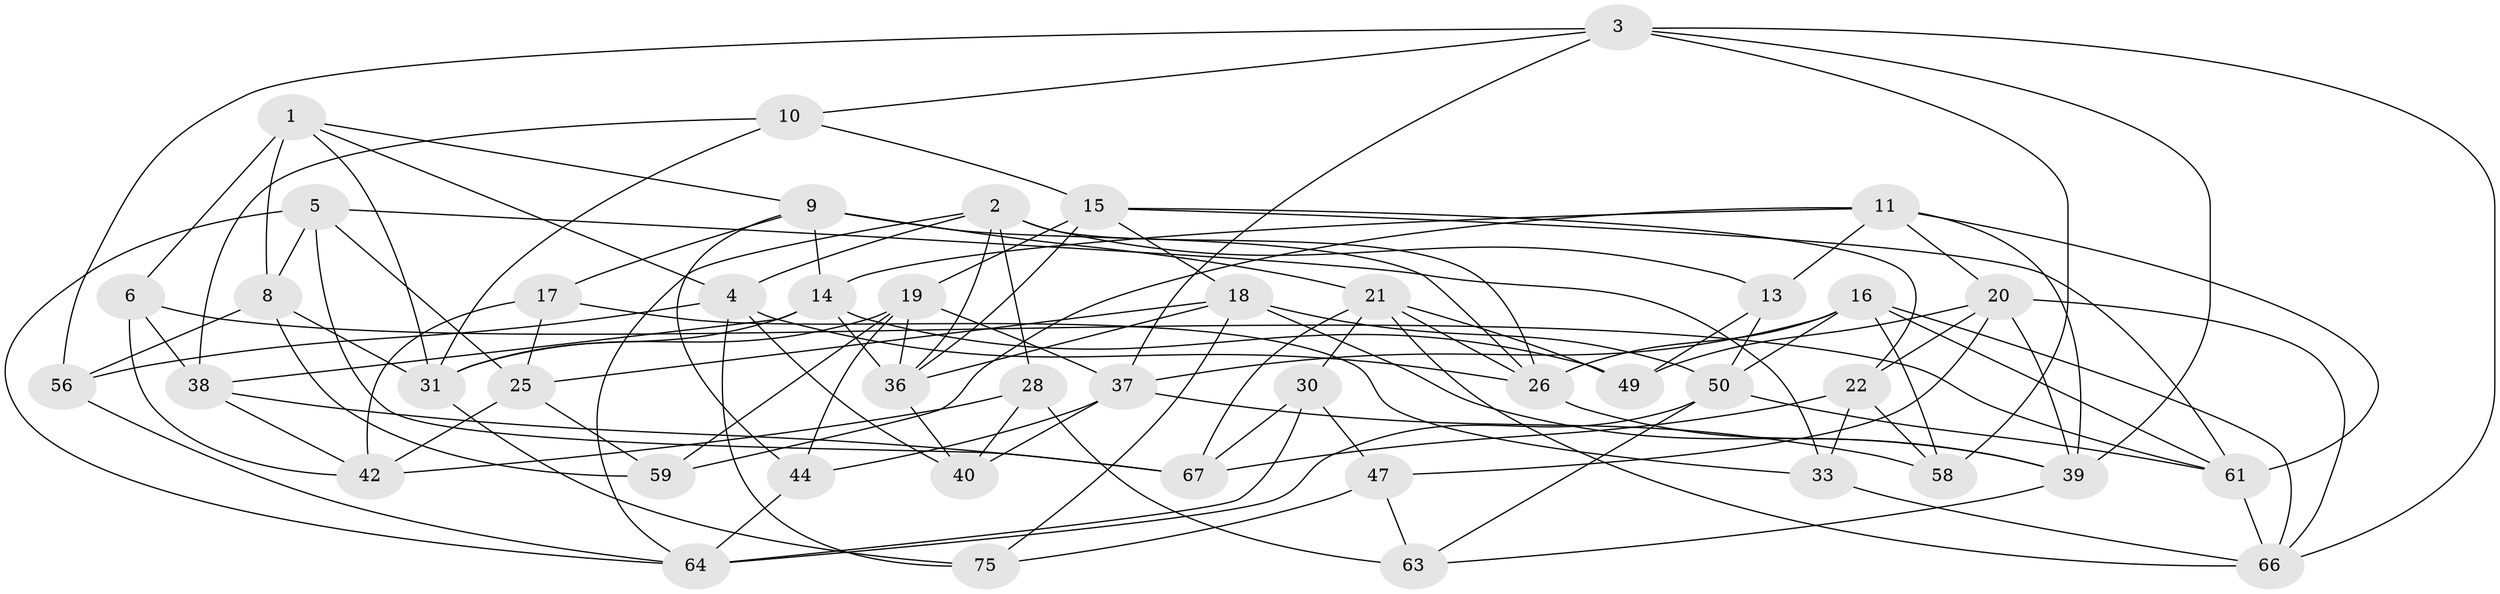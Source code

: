 // Generated by graph-tools (version 1.1) at 2025/52/02/27/25 19:52:32]
// undirected, 45 vertices, 115 edges
graph export_dot {
graph [start="1"]
  node [color=gray90,style=filled];
  1 [super="+12"];
  2 [super="+52"];
  3 [super="+48"];
  4 [super="+7"];
  5 [super="+46"];
  6;
  8 [super="+71"];
  9 [super="+55"];
  10;
  11 [super="+51"];
  13;
  14 [super="+69"];
  15 [super="+23"];
  16 [super="+24"];
  17;
  18 [super="+62"];
  19 [super="+32"];
  20 [super="+43"];
  21 [super="+45"];
  22 [super="+29"];
  25 [super="+27"];
  26 [super="+35"];
  28;
  30;
  31 [super="+60"];
  33 [super="+34"];
  36 [super="+74"];
  37 [super="+57"];
  38 [super="+41"];
  39 [super="+54"];
  40;
  42 [super="+53"];
  44;
  47;
  49;
  50 [super="+72"];
  56;
  58;
  59;
  61 [super="+65"];
  63;
  64 [super="+70"];
  66 [super="+68"];
  67 [super="+73"];
  75;
  1 -- 31;
  1 -- 8 [weight=2];
  1 -- 9;
  1 -- 4;
  1 -- 6;
  2 -- 26;
  2 -- 64;
  2 -- 13;
  2 -- 28;
  2 -- 4;
  2 -- 36;
  3 -- 39;
  3 -- 58;
  3 -- 56;
  3 -- 66;
  3 -- 10;
  3 -- 37;
  4 -- 56;
  4 -- 40;
  4 -- 75;
  4 -- 26;
  5 -- 25;
  5 -- 67;
  5 -- 8;
  5 -- 33 [weight=2];
  5 -- 64;
  6 -- 38;
  6 -- 61;
  6 -- 42;
  8 -- 59;
  8 -- 31;
  8 -- 56;
  9 -- 44;
  9 -- 26;
  9 -- 14;
  9 -- 21;
  9 -- 17;
  10 -- 38;
  10 -- 31;
  10 -- 15;
  11 -- 13;
  11 -- 59;
  11 -- 14;
  11 -- 20;
  11 -- 61;
  11 -- 39;
  13 -- 49;
  13 -- 50;
  14 -- 36;
  14 -- 49;
  14 -- 38;
  14 -- 31;
  15 -- 61;
  15 -- 36;
  15 -- 18;
  15 -- 19;
  15 -- 22;
  16 -- 50;
  16 -- 37;
  16 -- 58;
  16 -- 66;
  16 -- 26;
  16 -- 61;
  17 -- 33;
  17 -- 25;
  17 -- 42;
  18 -- 25;
  18 -- 75;
  18 -- 50;
  18 -- 36;
  18 -- 39;
  19 -- 37;
  19 -- 31;
  19 -- 59;
  19 -- 44;
  19 -- 36;
  20 -- 22;
  20 -- 47;
  20 -- 49;
  20 -- 66;
  20 -- 39;
  21 -- 49;
  21 -- 66;
  21 -- 30;
  21 -- 26;
  21 -- 67;
  22 -- 58;
  22 -- 33 [weight=2];
  22 -- 67;
  25 -- 42 [weight=2];
  25 -- 59;
  26 -- 39;
  28 -- 40;
  28 -- 63;
  28 -- 42;
  30 -- 47;
  30 -- 64;
  30 -- 67;
  31 -- 75;
  33 -- 66;
  36 -- 40;
  37 -- 44;
  37 -- 40;
  37 -- 58;
  38 -- 67 [weight=2];
  38 -- 42;
  39 -- 63;
  44 -- 64;
  47 -- 63;
  47 -- 75;
  50 -- 64;
  50 -- 63;
  50 -- 61;
  56 -- 64;
  61 -- 66;
}

